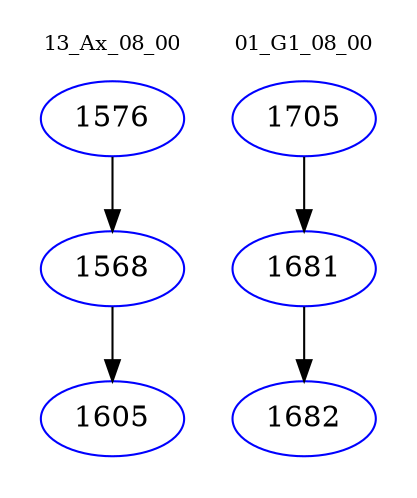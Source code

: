 digraph{
subgraph cluster_0 {
color = white
label = "13_Ax_08_00";
fontsize=10;
T0_1576 [label="1576", color="blue"]
T0_1576 -> T0_1568 [color="black"]
T0_1568 [label="1568", color="blue"]
T0_1568 -> T0_1605 [color="black"]
T0_1605 [label="1605", color="blue"]
}
subgraph cluster_1 {
color = white
label = "01_G1_08_00";
fontsize=10;
T1_1705 [label="1705", color="blue"]
T1_1705 -> T1_1681 [color="black"]
T1_1681 [label="1681", color="blue"]
T1_1681 -> T1_1682 [color="black"]
T1_1682 [label="1682", color="blue"]
}
}
